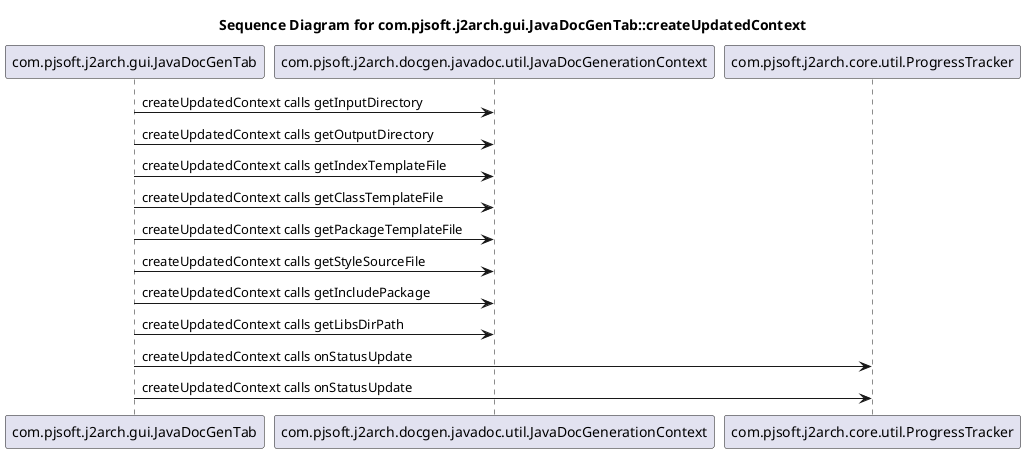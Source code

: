 @startuml
title Sequence Diagram for com.pjsoft.j2arch.gui.JavaDocGenTab::createUpdatedContext
com.pjsoft.j2arch.gui.JavaDocGenTab -> com.pjsoft.j2arch.docgen.javadoc.util.JavaDocGenerationContext : createUpdatedContext calls getInputDirectory
com.pjsoft.j2arch.gui.JavaDocGenTab -> com.pjsoft.j2arch.docgen.javadoc.util.JavaDocGenerationContext : createUpdatedContext calls getOutputDirectory
com.pjsoft.j2arch.gui.JavaDocGenTab -> com.pjsoft.j2arch.docgen.javadoc.util.JavaDocGenerationContext : createUpdatedContext calls getIndexTemplateFile
com.pjsoft.j2arch.gui.JavaDocGenTab -> com.pjsoft.j2arch.docgen.javadoc.util.JavaDocGenerationContext : createUpdatedContext calls getClassTemplateFile
com.pjsoft.j2arch.gui.JavaDocGenTab -> com.pjsoft.j2arch.docgen.javadoc.util.JavaDocGenerationContext : createUpdatedContext calls getPackageTemplateFile
com.pjsoft.j2arch.gui.JavaDocGenTab -> com.pjsoft.j2arch.docgen.javadoc.util.JavaDocGenerationContext : createUpdatedContext calls getStyleSourceFile
com.pjsoft.j2arch.gui.JavaDocGenTab -> com.pjsoft.j2arch.docgen.javadoc.util.JavaDocGenerationContext : createUpdatedContext calls getIncludePackage
com.pjsoft.j2arch.gui.JavaDocGenTab -> com.pjsoft.j2arch.docgen.javadoc.util.JavaDocGenerationContext : createUpdatedContext calls getLibsDirPath
com.pjsoft.j2arch.gui.JavaDocGenTab -> com.pjsoft.j2arch.core.util.ProgressTracker : createUpdatedContext calls onStatusUpdate
com.pjsoft.j2arch.gui.JavaDocGenTab -> com.pjsoft.j2arch.core.util.ProgressTracker : createUpdatedContext calls onStatusUpdate
@enduml